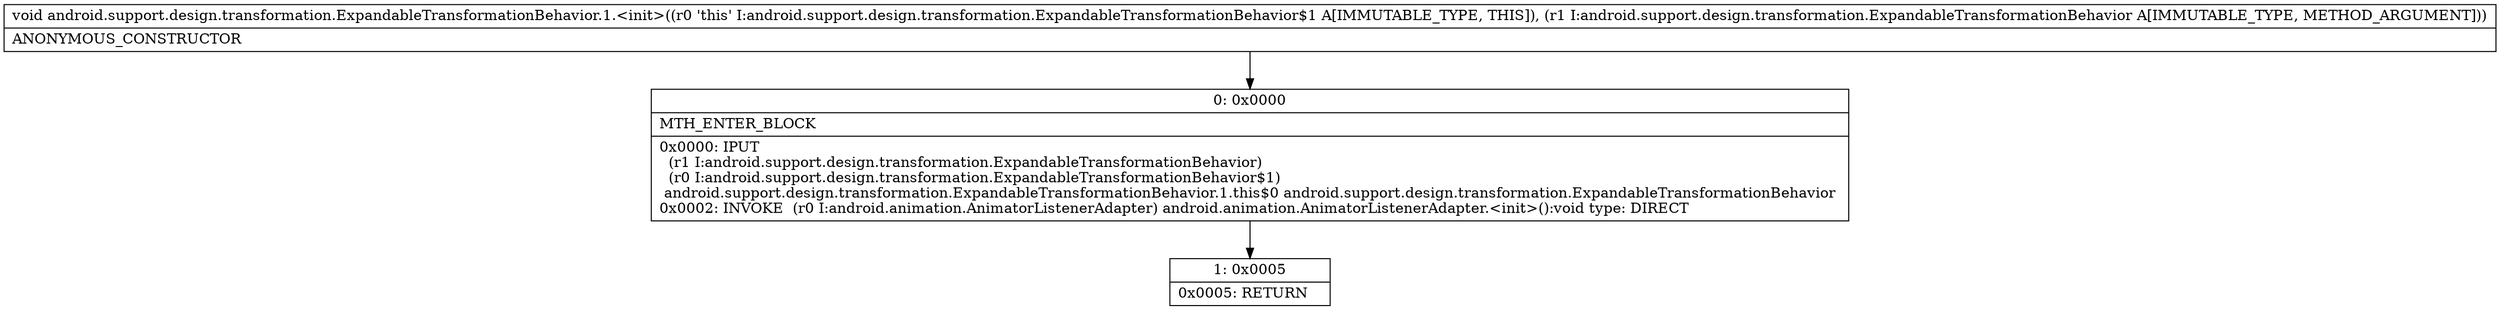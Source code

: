 digraph "CFG forandroid.support.design.transformation.ExpandableTransformationBehavior.1.\<init\>(Landroid\/support\/design\/transformation\/ExpandableTransformationBehavior;)V" {
Node_0 [shape=record,label="{0\:\ 0x0000|MTH_ENTER_BLOCK\l|0x0000: IPUT  \l  (r1 I:android.support.design.transformation.ExpandableTransformationBehavior)\l  (r0 I:android.support.design.transformation.ExpandableTransformationBehavior$1)\l android.support.design.transformation.ExpandableTransformationBehavior.1.this$0 android.support.design.transformation.ExpandableTransformationBehavior \l0x0002: INVOKE  (r0 I:android.animation.AnimatorListenerAdapter) android.animation.AnimatorListenerAdapter.\<init\>():void type: DIRECT \l}"];
Node_1 [shape=record,label="{1\:\ 0x0005|0x0005: RETURN   \l}"];
MethodNode[shape=record,label="{void android.support.design.transformation.ExpandableTransformationBehavior.1.\<init\>((r0 'this' I:android.support.design.transformation.ExpandableTransformationBehavior$1 A[IMMUTABLE_TYPE, THIS]), (r1 I:android.support.design.transformation.ExpandableTransformationBehavior A[IMMUTABLE_TYPE, METHOD_ARGUMENT]))  | ANONYMOUS_CONSTRUCTOR\l}"];
MethodNode -> Node_0;
Node_0 -> Node_1;
}

